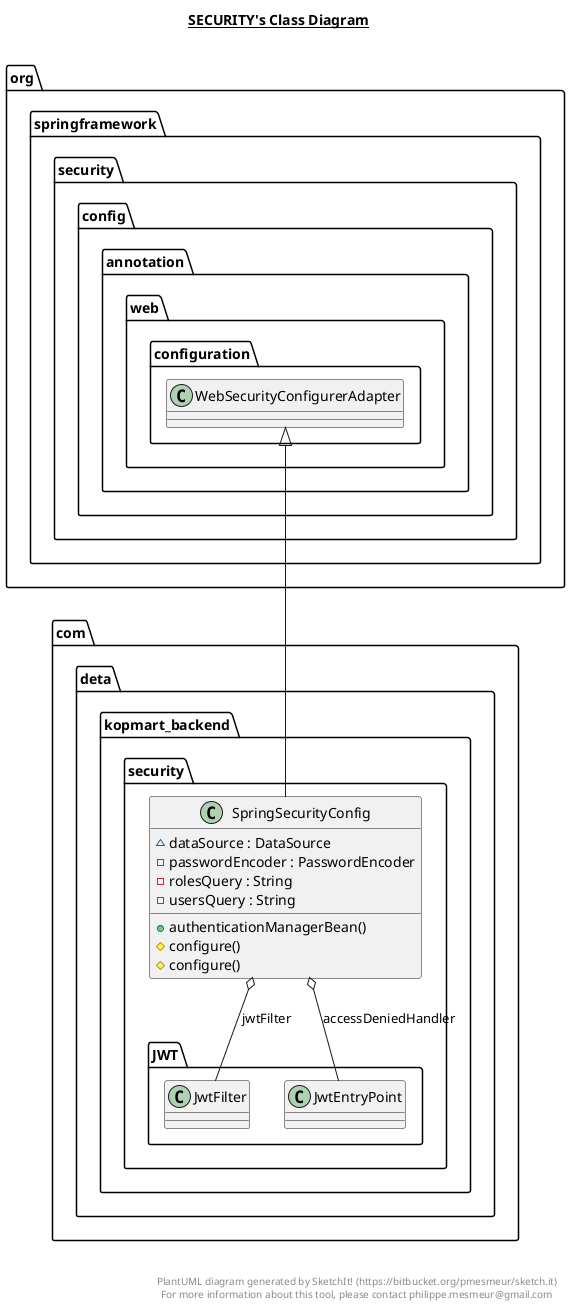 @startuml

title __SECURITY's Class Diagram__\n

  namespace com.deta.kopmart_backend {
    namespace security {
      class com.deta.kopmart_backend.security.SpringSecurityConfig {
          ~ dataSource : DataSource
          - passwordEncoder : PasswordEncoder
          - rolesQuery : String
          - usersQuery : String
          + authenticationManagerBean()
          # configure()
          # configure()
      }
    }
  }
  

  com.deta.kopmart_backend.security.SpringSecurityConfig -up-|> org.springframework.security.config.annotation.web.configuration.WebSecurityConfigurerAdapter
  com.deta.kopmart_backend.security.SpringSecurityConfig o-- com.deta.kopmart_backend.security.JWT.JwtFilter : jwtFilter
  com.deta.kopmart_backend.security.SpringSecurityConfig o-- com.deta.kopmart_backend.security.JWT.JwtEntryPoint : accessDeniedHandler


right footer


PlantUML diagram generated by SketchIt! (https://bitbucket.org/pmesmeur/sketch.it)
For more information about this tool, please contact philippe.mesmeur@gmail.com
endfooter

@enduml
